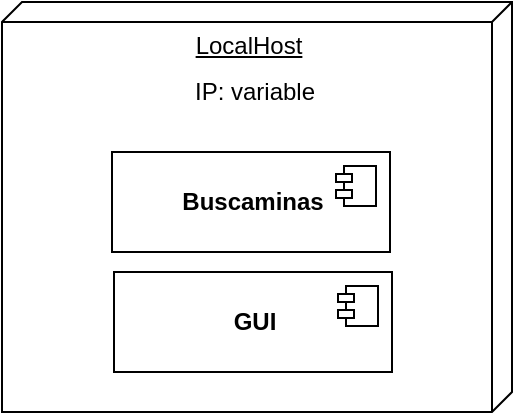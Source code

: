 <mxfile>
    <diagram id="JoFbK7ICk8l4QqJ5rrXZ" name="Page-1">
        <mxGraphModel dx="1090" dy="239" grid="1" gridSize="10" guides="1" tooltips="1" connect="1" arrows="1" fold="1" page="1" pageScale="1" pageWidth="850" pageHeight="1100" math="0" shadow="0">
            <root>
                <mxCell id="0"/>
                <mxCell id="1" parent="0"/>
                <mxCell id="2" value="LocalHost" style="verticalAlign=top;align=center;spacingTop=8;spacingLeft=2;spacingRight=12;shape=cube;size=10;direction=south;fontStyle=4;html=1;" parent="1" vertex="1">
                    <mxGeometry x="295" y="415" width="255" height="205" as="geometry"/>
                </mxCell>
                <mxCell id="3" value="IP: variable" style="text;html=1;align=center;verticalAlign=middle;resizable=0;points=[];autosize=1;strokeColor=none;fillColor=none;" parent="1" vertex="1">
                    <mxGeometry x="380.5" y="445" width="80" height="30" as="geometry"/>
                </mxCell>
                <mxCell id="9" value="&lt;span style=&quot;font-weight: 700;&quot;&gt;Buscaminas&lt;/span&gt;" style="html=1;dropTarget=0;" parent="1" vertex="1">
                    <mxGeometry x="350" y="490" width="139" height="50" as="geometry"/>
                </mxCell>
                <mxCell id="10" value="" style="shape=module;jettyWidth=8;jettyHeight=4;" parent="9" vertex="1">
                    <mxGeometry x="1" width="20" height="20" relative="1" as="geometry">
                        <mxPoint x="-27" y="7" as="offset"/>
                    </mxGeometry>
                </mxCell>
                <mxCell id="11" value="&lt;span style=&quot;font-weight: 700;&quot;&gt;GUI&lt;/span&gt;" style="html=1;dropTarget=0;" parent="1" vertex="1">
                    <mxGeometry x="351" y="550" width="139" height="50" as="geometry"/>
                </mxCell>
                <mxCell id="12" value="" style="shape=module;jettyWidth=8;jettyHeight=4;" parent="11" vertex="1">
                    <mxGeometry x="1" width="20" height="20" relative="1" as="geometry">
                        <mxPoint x="-27" y="7" as="offset"/>
                    </mxGeometry>
                </mxCell>
            </root>
        </mxGraphModel>
    </diagram>
</mxfile>